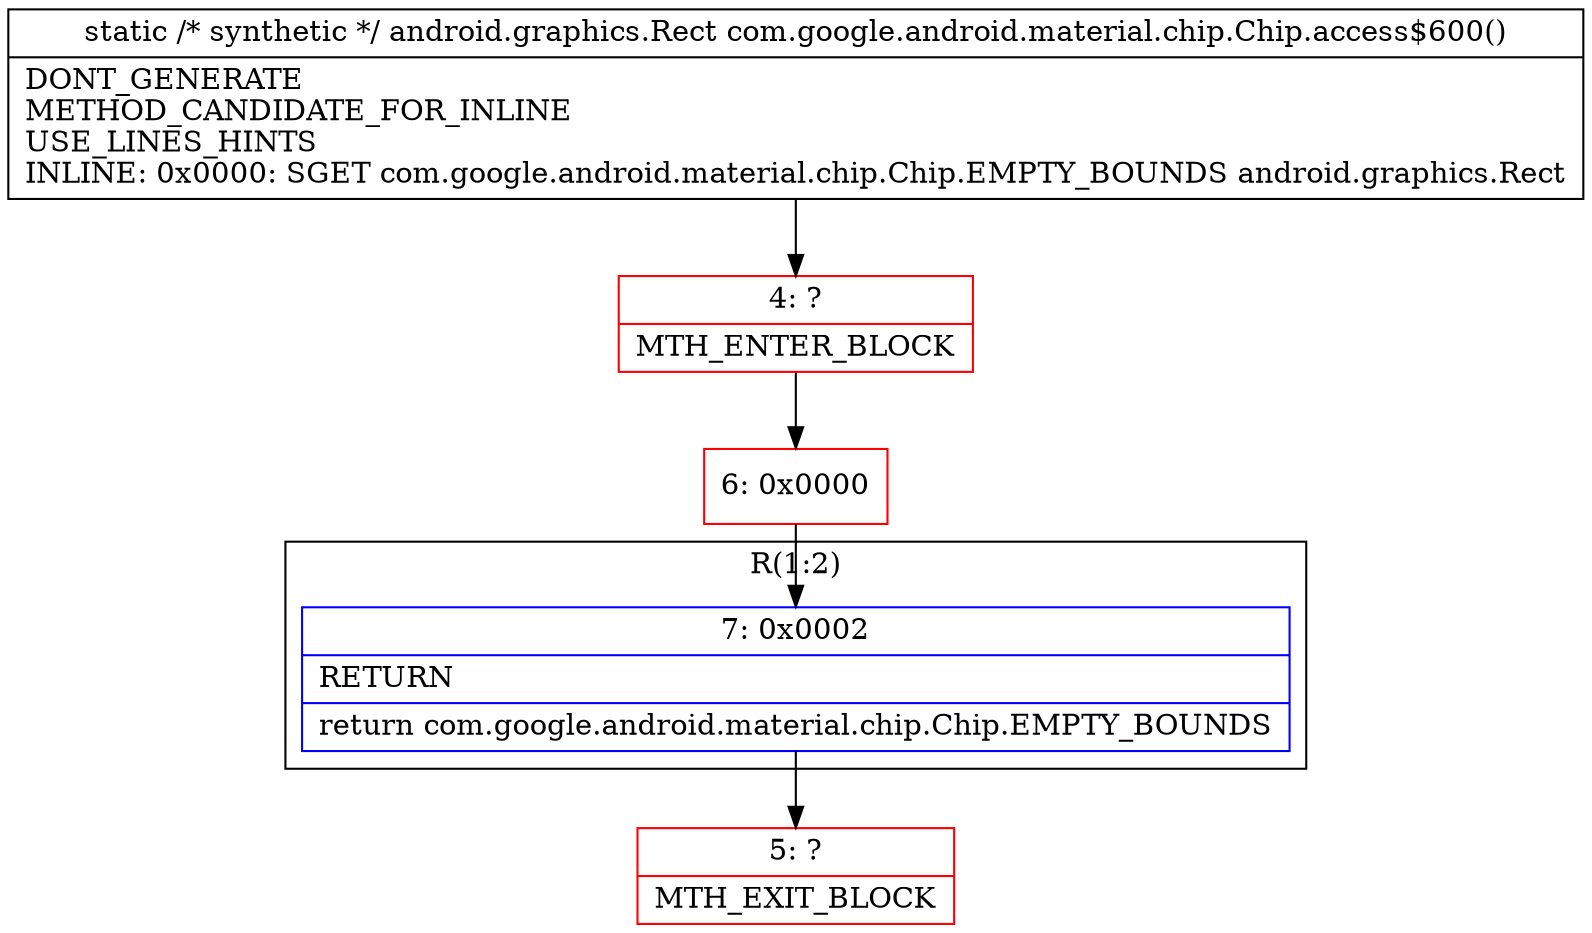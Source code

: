 digraph "CFG forcom.google.android.material.chip.Chip.access$600()Landroid\/graphics\/Rect;" {
subgraph cluster_Region_1004083741 {
label = "R(1:2)";
node [shape=record,color=blue];
Node_7 [shape=record,label="{7\:\ 0x0002|RETURN\l|return com.google.android.material.chip.Chip.EMPTY_BOUNDS\l}"];
}
Node_4 [shape=record,color=red,label="{4\:\ ?|MTH_ENTER_BLOCK\l}"];
Node_6 [shape=record,color=red,label="{6\:\ 0x0000}"];
Node_5 [shape=record,color=red,label="{5\:\ ?|MTH_EXIT_BLOCK\l}"];
MethodNode[shape=record,label="{static \/* synthetic *\/ android.graphics.Rect com.google.android.material.chip.Chip.access$600()  | DONT_GENERATE\lMETHOD_CANDIDATE_FOR_INLINE\lUSE_LINES_HINTS\lINLINE: 0x0000: SGET   com.google.android.material.chip.Chip.EMPTY_BOUNDS android.graphics.Rect\l}"];
MethodNode -> Node_4;Node_7 -> Node_5;
Node_4 -> Node_6;
Node_6 -> Node_7;
}


